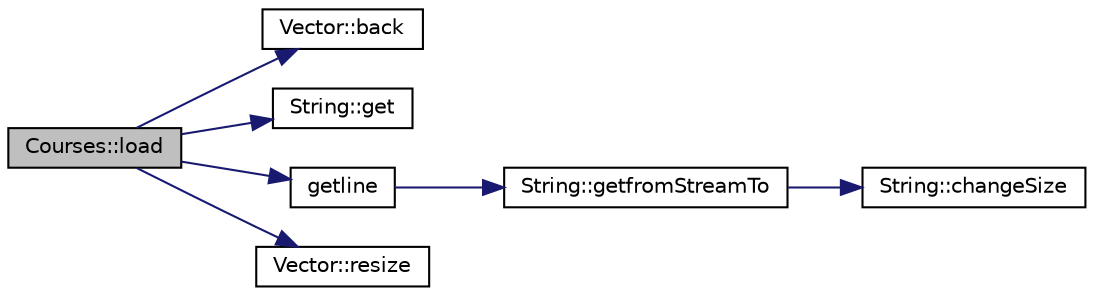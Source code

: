 digraph "Courses::load"
{
 // LATEX_PDF_SIZE
  edge [fontname="Helvetica",fontsize="10",labelfontname="Helvetica",labelfontsize="10"];
  node [fontname="Helvetica",fontsize="10",shape=record];
  rankdir="LR";
  Node1 [label="Courses::load",height=0.2,width=0.4,color="black", fillcolor="grey75", style="filled", fontcolor="black",tooltip="Десериализира таблица по подаден път на файл"];
  Node1 -> Node2 [color="midnightblue",fontsize="10",style="solid",fontname="Helvetica"];
  Node2 [label="Vector::back",height=0.2,width=0.4,color="black", fillcolor="white", style="filled",URL="$class_vector.html#a675083e6c242d1aec17db69165103c80",tooltip=" "];
  Node1 -> Node3 [color="midnightblue",fontsize="10",style="solid",fontname="Helvetica"];
  Node3 [label="String::get",height=0.2,width=0.4,color="black", fillcolor="white", style="filled",URL="$class_string.html#a5d05517bcc8df58bc5eff312e3926b61",tooltip=" "];
  Node1 -> Node4 [color="midnightblue",fontsize="10",style="solid",fontname="Helvetica"];
  Node4 [label="getline",height=0.2,width=0.4,color="black", fillcolor="white", style="filled",URL="$string_8cpp.html#ad042f5252c2de09cc55b5dd4d5525acf",tooltip=" "];
  Node4 -> Node5 [color="midnightblue",fontsize="10",style="solid",fontname="Helvetica"];
  Node5 [label="String::getfromStreamTo",height=0.2,width=0.4,color="black", fillcolor="white", style="filled",URL="$class_string.html#a07ecdb07f683392a066de2549b4dfe8c",tooltip=" "];
  Node5 -> Node6 [color="midnightblue",fontsize="10",style="solid",fontname="Helvetica"];
  Node6 [label="String::changeSize",height=0.2,width=0.4,color="black", fillcolor="white", style="filled",URL="$class_string.html#a63fe4c7be65bfc5f72e1d60ac45c557d",tooltip=" "];
  Node1 -> Node7 [color="midnightblue",fontsize="10",style="solid",fontname="Helvetica"];
  Node7 [label="Vector::resize",height=0.2,width=0.4,color="black", fillcolor="white", style="filled",URL="$class_vector.html#ac2cbe796e03c440c4bf2844a01dd12e8",tooltip=" "];
}
